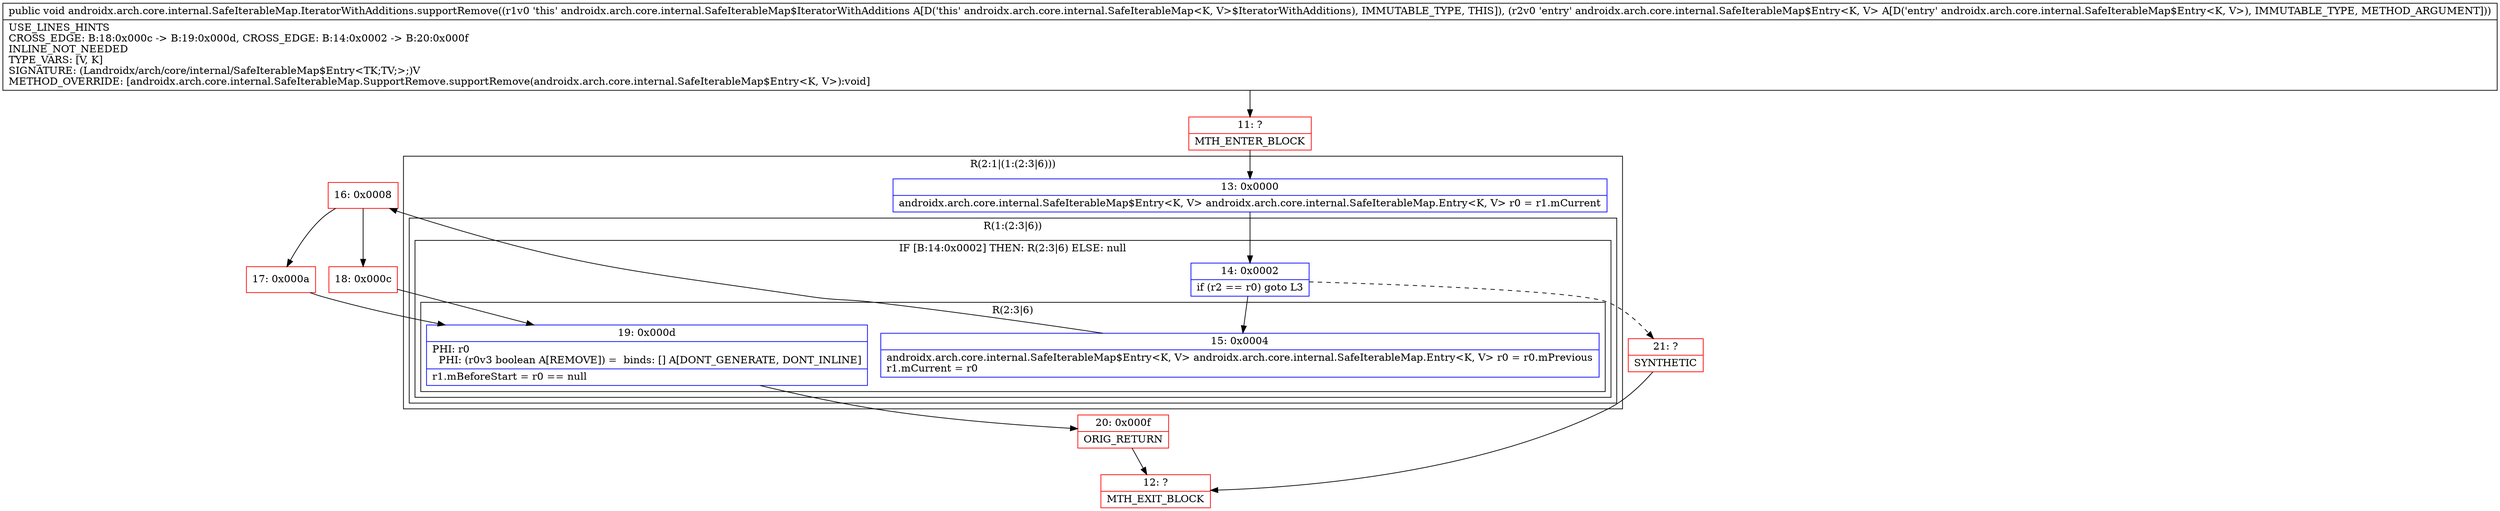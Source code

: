 digraph "CFG forandroidx.arch.core.internal.SafeIterableMap.IteratorWithAdditions.supportRemove(Landroidx\/arch\/core\/internal\/SafeIterableMap$Entry;)V" {
subgraph cluster_Region_1541421351 {
label = "R(2:1|(1:(2:3|6)))";
node [shape=record,color=blue];
Node_13 [shape=record,label="{13\:\ 0x0000|androidx.arch.core.internal.SafeIterableMap$Entry\<K, V\> androidx.arch.core.internal.SafeIterableMap.Entry\<K, V\> r0 = r1.mCurrent\l}"];
subgraph cluster_Region_1743729517 {
label = "R(1:(2:3|6))";
node [shape=record,color=blue];
subgraph cluster_IfRegion_678660672 {
label = "IF [B:14:0x0002] THEN: R(2:3|6) ELSE: null";
node [shape=record,color=blue];
Node_14 [shape=record,label="{14\:\ 0x0002|if (r2 == r0) goto L3\l}"];
subgraph cluster_Region_452009511 {
label = "R(2:3|6)";
node [shape=record,color=blue];
Node_15 [shape=record,label="{15\:\ 0x0004|androidx.arch.core.internal.SafeIterableMap$Entry\<K, V\> androidx.arch.core.internal.SafeIterableMap.Entry\<K, V\> r0 = r0.mPrevious\lr1.mCurrent = r0\l}"];
Node_19 [shape=record,label="{19\:\ 0x000d|PHI: r0 \l  PHI: (r0v3 boolean A[REMOVE]) =  binds: [] A[DONT_GENERATE, DONT_INLINE]\l|r1.mBeforeStart = r0 == null\l}"];
}
}
}
}
Node_11 [shape=record,color=red,label="{11\:\ ?|MTH_ENTER_BLOCK\l}"];
Node_16 [shape=record,color=red,label="{16\:\ 0x0008}"];
Node_17 [shape=record,color=red,label="{17\:\ 0x000a}"];
Node_20 [shape=record,color=red,label="{20\:\ 0x000f|ORIG_RETURN\l}"];
Node_12 [shape=record,color=red,label="{12\:\ ?|MTH_EXIT_BLOCK\l}"];
Node_18 [shape=record,color=red,label="{18\:\ 0x000c}"];
Node_21 [shape=record,color=red,label="{21\:\ ?|SYNTHETIC\l}"];
MethodNode[shape=record,label="{public void androidx.arch.core.internal.SafeIterableMap.IteratorWithAdditions.supportRemove((r1v0 'this' androidx.arch.core.internal.SafeIterableMap$IteratorWithAdditions A[D('this' androidx.arch.core.internal.SafeIterableMap\<K, V\>$IteratorWithAdditions), IMMUTABLE_TYPE, THIS]), (r2v0 'entry' androidx.arch.core.internal.SafeIterableMap$Entry\<K, V\> A[D('entry' androidx.arch.core.internal.SafeIterableMap$Entry\<K, V\>), IMMUTABLE_TYPE, METHOD_ARGUMENT]))  | USE_LINES_HINTS\lCROSS_EDGE: B:18:0x000c \-\> B:19:0x000d, CROSS_EDGE: B:14:0x0002 \-\> B:20:0x000f\lINLINE_NOT_NEEDED\lTYPE_VARS: [V, K]\lSIGNATURE: (Landroidx\/arch\/core\/internal\/SafeIterableMap$Entry\<TK;TV;\>;)V\lMETHOD_OVERRIDE: [androidx.arch.core.internal.SafeIterableMap.SupportRemove.supportRemove(androidx.arch.core.internal.SafeIterableMap$Entry\<K, V\>):void]\l}"];
MethodNode -> Node_11;Node_13 -> Node_14;
Node_14 -> Node_15;
Node_14 -> Node_21[style=dashed];
Node_15 -> Node_16;
Node_19 -> Node_20;
Node_11 -> Node_13;
Node_16 -> Node_17;
Node_16 -> Node_18;
Node_17 -> Node_19;
Node_20 -> Node_12;
Node_18 -> Node_19;
Node_21 -> Node_12;
}

